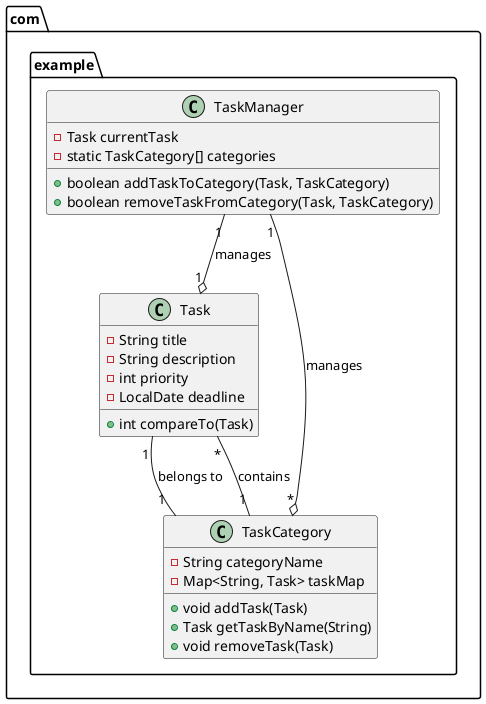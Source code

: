 @startuml

package com.example {

  class Task {
      - String title
      - String description
      - int priority
      - LocalDate deadline
      + int compareTo(Task)
  }

  class TaskCategory {
      - String categoryName
      - Map<String, Task> taskMap
      + void addTask(Task)
      + Task getTaskByName(String)
      + void removeTask(Task)
  }

  class TaskManager {
      - Task currentTask
      - static TaskCategory[] categories
      + boolean addTaskToCategory(Task, TaskCategory)
      + boolean removeTaskFromCategory(Task, TaskCategory)

  }

  TaskManager "1" --o "*" TaskCategory : manages
  TaskManager "1" --o "1" Task : manages
  TaskCategory "1" -- "*" Task : contains
  Task "1" -- "1" TaskCategory : belongs to

}

@enduml
